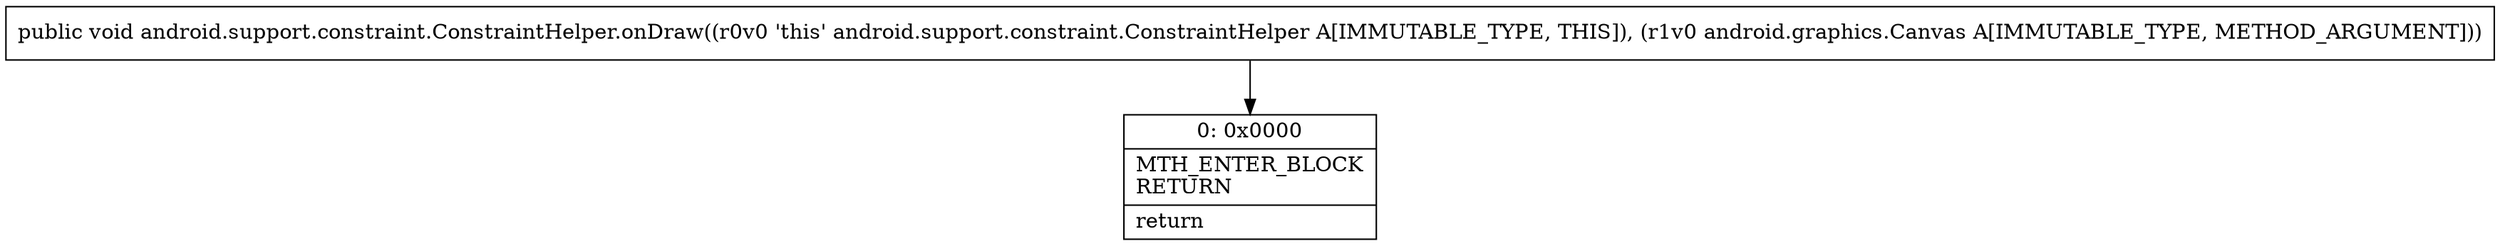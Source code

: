 digraph "CFG forandroid.support.constraint.ConstraintHelper.onDraw(Landroid\/graphics\/Canvas;)V" {
Node_0 [shape=record,label="{0\:\ 0x0000|MTH_ENTER_BLOCK\lRETURN\l|return\l}"];
MethodNode[shape=record,label="{public void android.support.constraint.ConstraintHelper.onDraw((r0v0 'this' android.support.constraint.ConstraintHelper A[IMMUTABLE_TYPE, THIS]), (r1v0 android.graphics.Canvas A[IMMUTABLE_TYPE, METHOD_ARGUMENT])) }"];
MethodNode -> Node_0;
}


